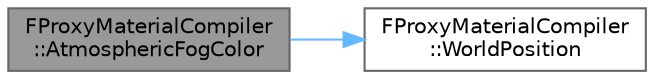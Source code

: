 digraph "FProxyMaterialCompiler::AtmosphericFogColor"
{
 // INTERACTIVE_SVG=YES
 // LATEX_PDF_SIZE
  bgcolor="transparent";
  edge [fontname=Helvetica,fontsize=10,labelfontname=Helvetica,labelfontsize=10];
  node [fontname=Helvetica,fontsize=10,shape=box,height=0.2,width=0.4];
  rankdir="LR";
  Node1 [id="Node000001",label="FProxyMaterialCompiler\l::AtmosphericFogColor",height=0.2,width=0.4,color="gray40", fillcolor="grey60", style="filled", fontcolor="black",tooltip=" "];
  Node1 -> Node2 [id="edge1_Node000001_Node000002",color="steelblue1",style="solid",tooltip=" "];
  Node2 [id="Node000002",label="FProxyMaterialCompiler\l::WorldPosition",height=0.2,width=0.4,color="grey40", fillcolor="white", style="filled",URL="$dc/d28/classFProxyMaterialCompiler.html#a8d42571b38bf0d963a1acb14636d74a5",tooltip=" "];
}
